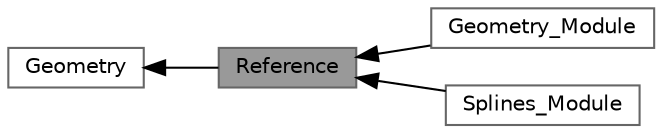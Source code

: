 digraph "Reference"
{
 // LATEX_PDF_SIZE
  bgcolor="transparent";
  edge [fontname=Helvetica,fontsize=10,labelfontname=Helvetica,labelfontsize=10];
  node [fontname=Helvetica,fontsize=10,shape=box,height=0.2,width=0.4];
  rankdir=LR;
  Node3 [id="Node000003",label="Geometry_Module",height=0.2,width=0.4,color="grey40", fillcolor="white", style="filled",URL="$group___geometry___module.html",tooltip=" "];
  Node1 [id="Node000001",label="Reference",height=0.2,width=0.4,color="gray40", fillcolor="grey60", style="filled", fontcolor="black",tooltip=" "];
  Node2 [id="Node000002",label="Geometry",height=0.2,width=0.4,color="grey40", fillcolor="white", style="filled",URL="$group___geometry__chapter.html",tooltip=" "];
  Node4 [id="Node000004",label="Splines_Module",height=0.2,width=0.4,color="grey40", fillcolor="white", style="filled",URL="$group___splines___module.html",tooltip=" "];
  Node2->Node1 [shape=plaintext, dir="back", style="solid"];
  Node1->Node3 [shape=plaintext, dir="back", style="solid"];
  Node1->Node4 [shape=plaintext, dir="back", style="solid"];
}
